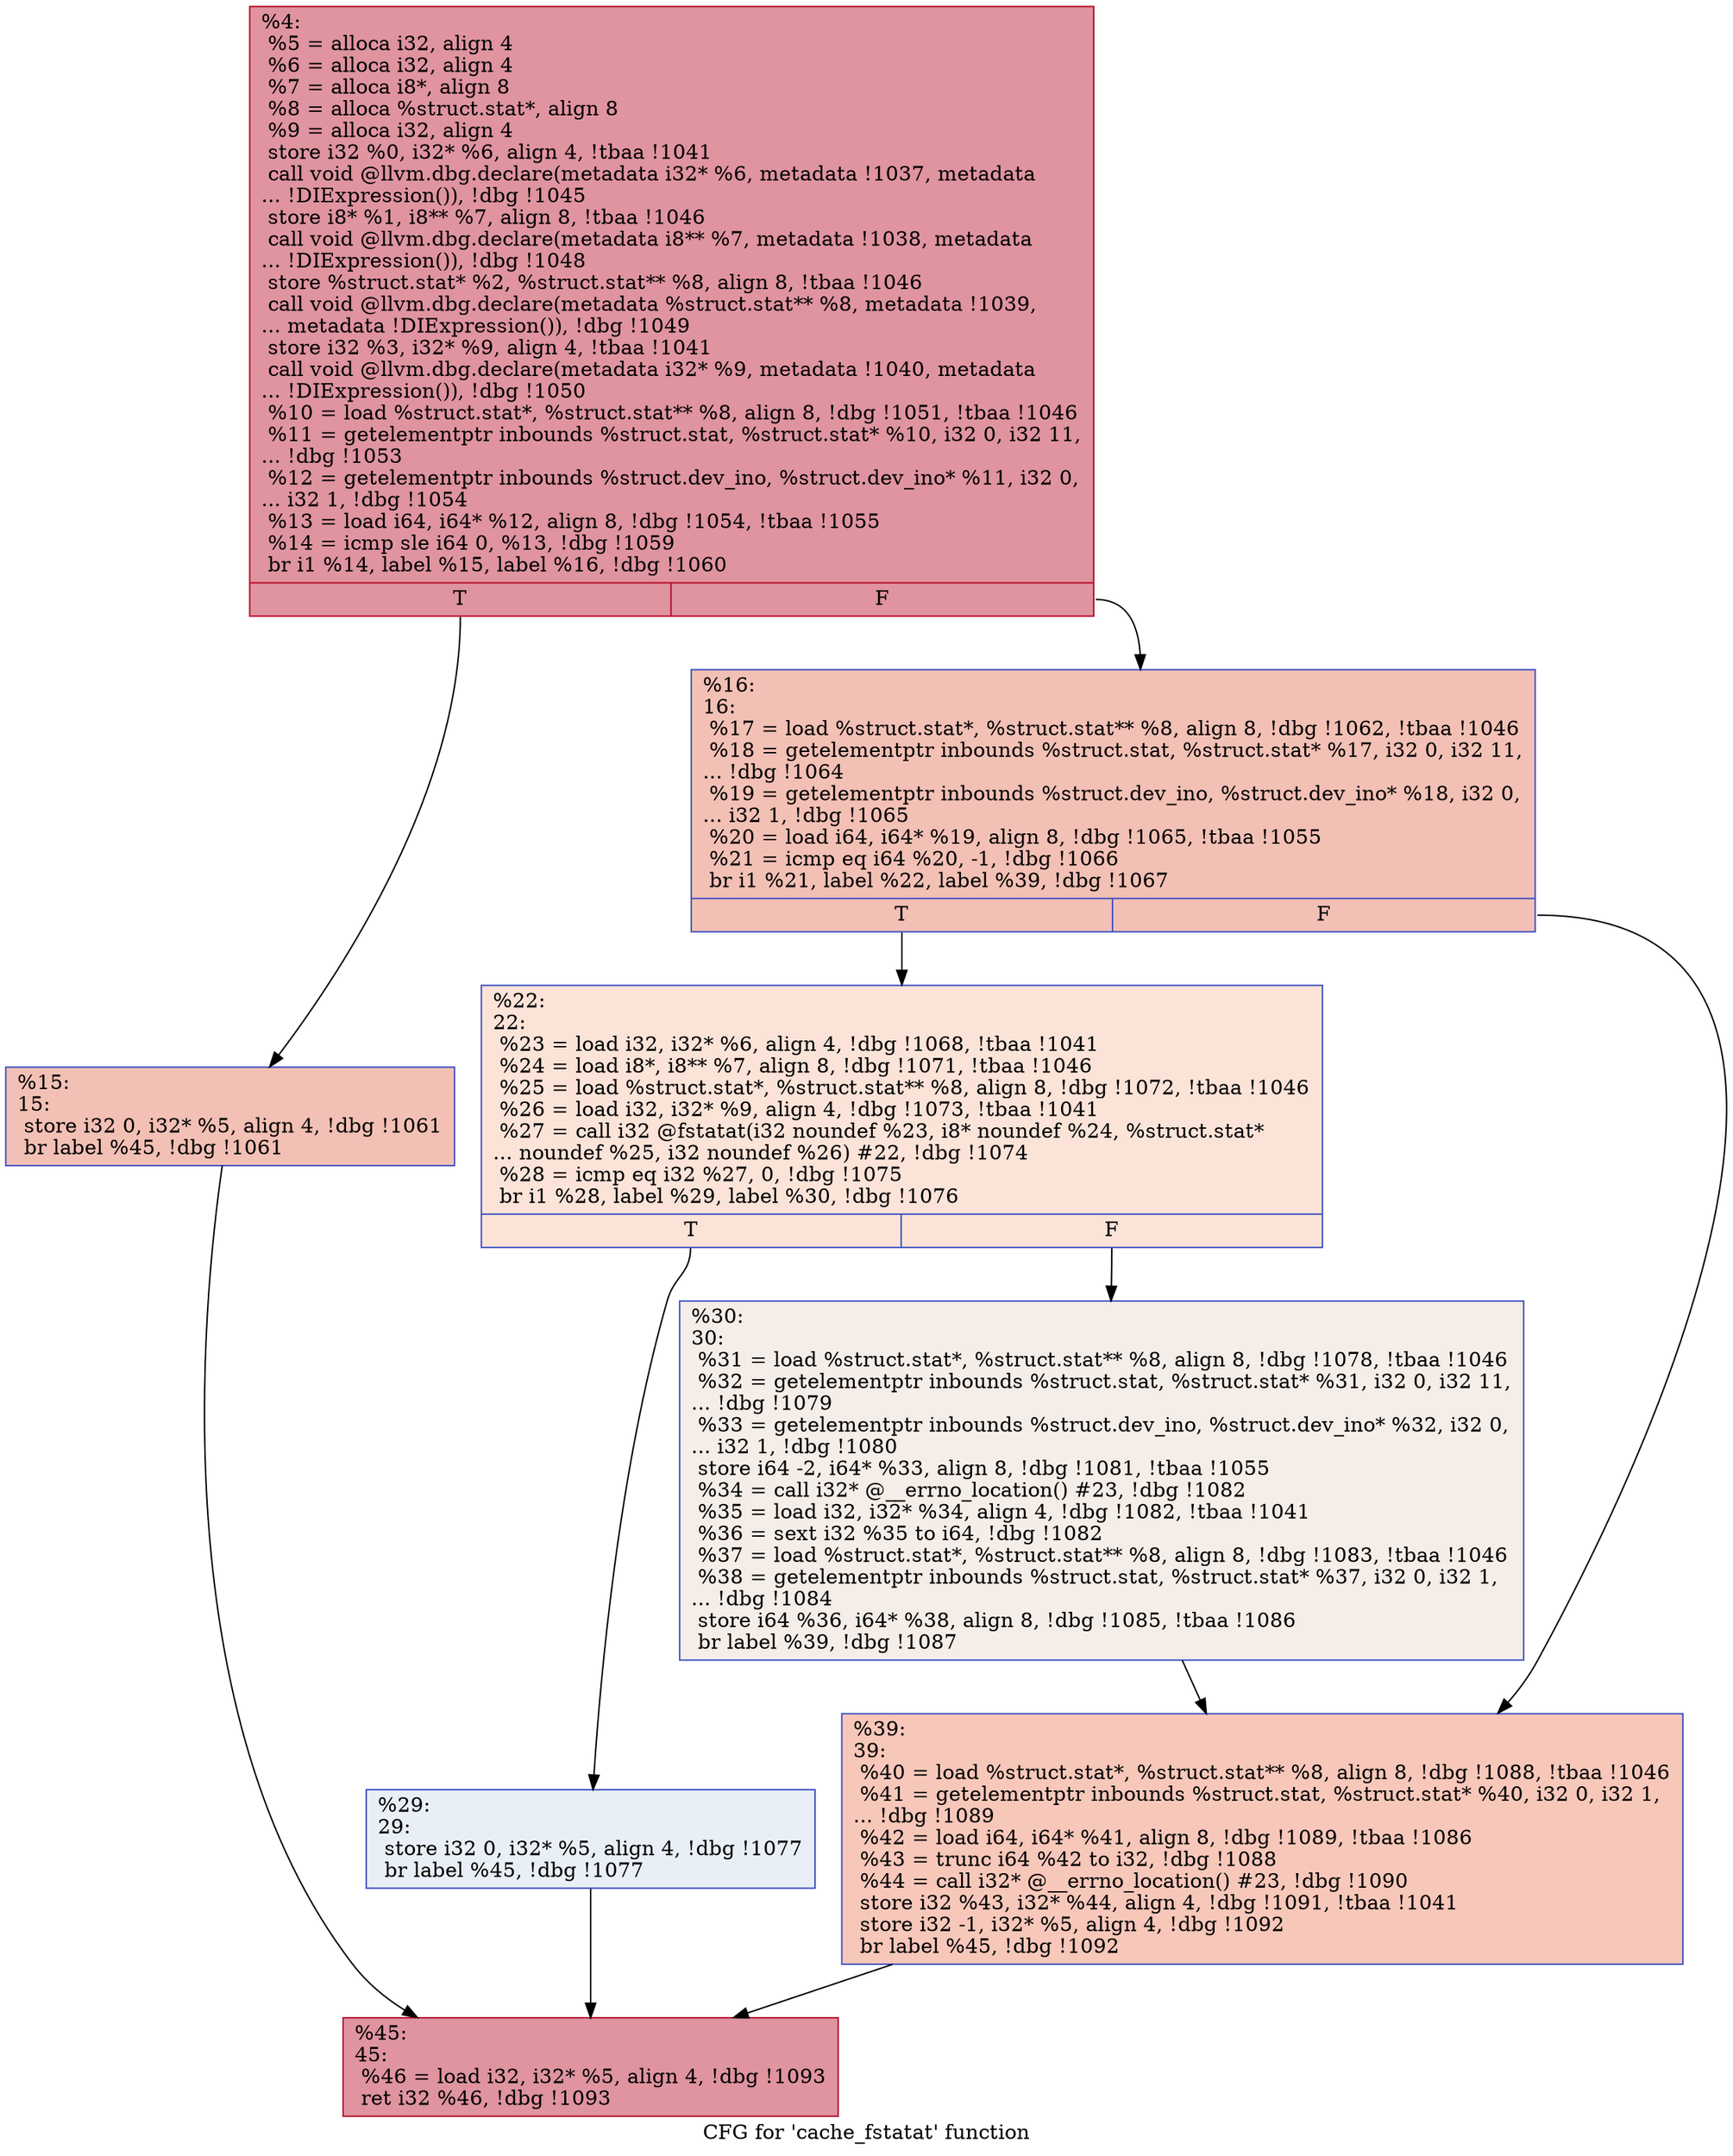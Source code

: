 digraph "CFG for 'cache_fstatat' function" {
	label="CFG for 'cache_fstatat' function";

	Node0x1cc1650 [shape=record,color="#b70d28ff", style=filled, fillcolor="#b70d2870",label="{%4:\l  %5 = alloca i32, align 4\l  %6 = alloca i32, align 4\l  %7 = alloca i8*, align 8\l  %8 = alloca %struct.stat*, align 8\l  %9 = alloca i32, align 4\l  store i32 %0, i32* %6, align 4, !tbaa !1041\l  call void @llvm.dbg.declare(metadata i32* %6, metadata !1037, metadata\l... !DIExpression()), !dbg !1045\l  store i8* %1, i8** %7, align 8, !tbaa !1046\l  call void @llvm.dbg.declare(metadata i8** %7, metadata !1038, metadata\l... !DIExpression()), !dbg !1048\l  store %struct.stat* %2, %struct.stat** %8, align 8, !tbaa !1046\l  call void @llvm.dbg.declare(metadata %struct.stat** %8, metadata !1039,\l... metadata !DIExpression()), !dbg !1049\l  store i32 %3, i32* %9, align 4, !tbaa !1041\l  call void @llvm.dbg.declare(metadata i32* %9, metadata !1040, metadata\l... !DIExpression()), !dbg !1050\l  %10 = load %struct.stat*, %struct.stat** %8, align 8, !dbg !1051, !tbaa !1046\l  %11 = getelementptr inbounds %struct.stat, %struct.stat* %10, i32 0, i32 11,\l... !dbg !1053\l  %12 = getelementptr inbounds %struct.dev_ino, %struct.dev_ino* %11, i32 0,\l... i32 1, !dbg !1054\l  %13 = load i64, i64* %12, align 8, !dbg !1054, !tbaa !1055\l  %14 = icmp sle i64 0, %13, !dbg !1059\l  br i1 %14, label %15, label %16, !dbg !1060\l|{<s0>T|<s1>F}}"];
	Node0x1cc1650:s0 -> Node0x1cc16a0;
	Node0x1cc1650:s1 -> Node0x1cc16f0;
	Node0x1cc16a0 [shape=record,color="#3d50c3ff", style=filled, fillcolor="#e5705870",label="{%15:\l15:                                               \l  store i32 0, i32* %5, align 4, !dbg !1061\l  br label %45, !dbg !1061\l}"];
	Node0x1cc16a0 -> Node0x1cc1880;
	Node0x1cc16f0 [shape=record,color="#3d50c3ff", style=filled, fillcolor="#e5705870",label="{%16:\l16:                                               \l  %17 = load %struct.stat*, %struct.stat** %8, align 8, !dbg !1062, !tbaa !1046\l  %18 = getelementptr inbounds %struct.stat, %struct.stat* %17, i32 0, i32 11,\l... !dbg !1064\l  %19 = getelementptr inbounds %struct.dev_ino, %struct.dev_ino* %18, i32 0,\l... i32 1, !dbg !1065\l  %20 = load i64, i64* %19, align 8, !dbg !1065, !tbaa !1055\l  %21 = icmp eq i64 %20, -1, !dbg !1066\l  br i1 %21, label %22, label %39, !dbg !1067\l|{<s0>T|<s1>F}}"];
	Node0x1cc16f0:s0 -> Node0x1cc1740;
	Node0x1cc16f0:s1 -> Node0x1cc1830;
	Node0x1cc1740 [shape=record,color="#3d50c3ff", style=filled, fillcolor="#f6bfa670",label="{%22:\l22:                                               \l  %23 = load i32, i32* %6, align 4, !dbg !1068, !tbaa !1041\l  %24 = load i8*, i8** %7, align 8, !dbg !1071, !tbaa !1046\l  %25 = load %struct.stat*, %struct.stat** %8, align 8, !dbg !1072, !tbaa !1046\l  %26 = load i32, i32* %9, align 4, !dbg !1073, !tbaa !1041\l  %27 = call i32 @fstatat(i32 noundef %23, i8* noundef %24, %struct.stat*\l... noundef %25, i32 noundef %26) #22, !dbg !1074\l  %28 = icmp eq i32 %27, 0, !dbg !1075\l  br i1 %28, label %29, label %30, !dbg !1076\l|{<s0>T|<s1>F}}"];
	Node0x1cc1740:s0 -> Node0x1cc1790;
	Node0x1cc1740:s1 -> Node0x1cc17e0;
	Node0x1cc1790 [shape=record,color="#3d50c3ff", style=filled, fillcolor="#cedaeb70",label="{%29:\l29:                                               \l  store i32 0, i32* %5, align 4, !dbg !1077\l  br label %45, !dbg !1077\l}"];
	Node0x1cc1790 -> Node0x1cc1880;
	Node0x1cc17e0 [shape=record,color="#3d50c3ff", style=filled, fillcolor="#e8d6cc70",label="{%30:\l30:                                               \l  %31 = load %struct.stat*, %struct.stat** %8, align 8, !dbg !1078, !tbaa !1046\l  %32 = getelementptr inbounds %struct.stat, %struct.stat* %31, i32 0, i32 11,\l... !dbg !1079\l  %33 = getelementptr inbounds %struct.dev_ino, %struct.dev_ino* %32, i32 0,\l... i32 1, !dbg !1080\l  store i64 -2, i64* %33, align 8, !dbg !1081, !tbaa !1055\l  %34 = call i32* @__errno_location() #23, !dbg !1082\l  %35 = load i32, i32* %34, align 4, !dbg !1082, !tbaa !1041\l  %36 = sext i32 %35 to i64, !dbg !1082\l  %37 = load %struct.stat*, %struct.stat** %8, align 8, !dbg !1083, !tbaa !1046\l  %38 = getelementptr inbounds %struct.stat, %struct.stat* %37, i32 0, i32 1,\l... !dbg !1084\l  store i64 %36, i64* %38, align 8, !dbg !1085, !tbaa !1086\l  br label %39, !dbg !1087\l}"];
	Node0x1cc17e0 -> Node0x1cc1830;
	Node0x1cc1830 [shape=record,color="#3d50c3ff", style=filled, fillcolor="#ec7f6370",label="{%39:\l39:                                               \l  %40 = load %struct.stat*, %struct.stat** %8, align 8, !dbg !1088, !tbaa !1046\l  %41 = getelementptr inbounds %struct.stat, %struct.stat* %40, i32 0, i32 1,\l... !dbg !1089\l  %42 = load i64, i64* %41, align 8, !dbg !1089, !tbaa !1086\l  %43 = trunc i64 %42 to i32, !dbg !1088\l  %44 = call i32* @__errno_location() #23, !dbg !1090\l  store i32 %43, i32* %44, align 4, !dbg !1091, !tbaa !1041\l  store i32 -1, i32* %5, align 4, !dbg !1092\l  br label %45, !dbg !1092\l}"];
	Node0x1cc1830 -> Node0x1cc1880;
	Node0x1cc1880 [shape=record,color="#b70d28ff", style=filled, fillcolor="#b70d2870",label="{%45:\l45:                                               \l  %46 = load i32, i32* %5, align 4, !dbg !1093\l  ret i32 %46, !dbg !1093\l}"];
}
